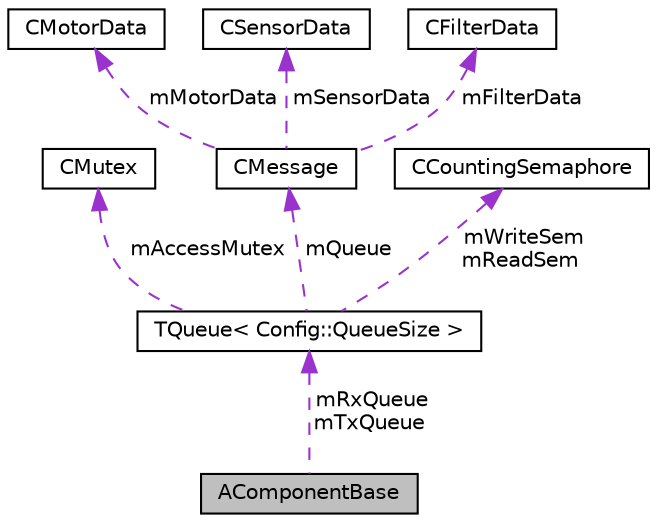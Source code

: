 digraph "AComponentBase"
{
  edge [fontname="Helvetica",fontsize="10",labelfontname="Helvetica",labelfontsize="10"];
  node [fontname="Helvetica",fontsize="10",shape=record];
  Node1 [label="AComponentBase",height=0.2,width=0.4,color="black", fillcolor="grey75", style="filled" fontcolor="black"];
  Node2 -> Node1 [dir="back",color="darkorchid3",fontsize="10",style="dashed",label=" mRxQueue\nmTxQueue" ,fontname="Helvetica"];
  Node2 [label="TQueue\< Config::QueueSize \>",height=0.2,width=0.4,color="black", fillcolor="white", style="filled",URL="$classTQueue.html"];
  Node3 -> Node2 [dir="back",color="darkorchid3",fontsize="10",style="dashed",label=" mAccessMutex" ,fontname="Helvetica"];
  Node3 [label="CMutex",height=0.2,width=0.4,color="black", fillcolor="white", style="filled",URL="$classCMutex.html"];
  Node4 -> Node2 [dir="back",color="darkorchid3",fontsize="10",style="dashed",label=" mQueue" ,fontname="Helvetica"];
  Node4 [label="CMessage",height=0.2,width=0.4,color="black", fillcolor="white", style="filled",URL="$classCMessage.html",tooltip="Container-Class to pass Data between processes. "];
  Node5 -> Node4 [dir="back",color="darkorchid3",fontsize="10",style="dashed",label=" mMotorData" ,fontname="Helvetica"];
  Node5 [label="CMotorData",height=0.2,width=0.4,color="black", fillcolor="white", style="filled",URL="$classCMotorData.html",tooltip="Container-Class to hold motor values. "];
  Node6 -> Node4 [dir="back",color="darkorchid3",fontsize="10",style="dashed",label=" mSensorData" ,fontname="Helvetica"];
  Node6 [label="CSensorData",height=0.2,width=0.4,color="black", fillcolor="white", style="filled",URL="$classCSensorData.html",tooltip="Container-Class to hold the current sensor raw values. "];
  Node7 -> Node4 [dir="back",color="darkorchid3",fontsize="10",style="dashed",label=" mFilterData" ,fontname="Helvetica"];
  Node7 [label="CFilterData",height=0.2,width=0.4,color="black", fillcolor="white", style="filled",URL="$classCFilterData.html",tooltip="Container-Class to hold filtered values. "];
  Node8 -> Node2 [dir="back",color="darkorchid3",fontsize="10",style="dashed",label=" mWriteSem\nmReadSem" ,fontname="Helvetica"];
  Node8 [label="CCountingSemaphore",height=0.2,width=0.4,color="black", fillcolor="white", style="filled",URL="$classCCountingSemaphore.html"];
}

